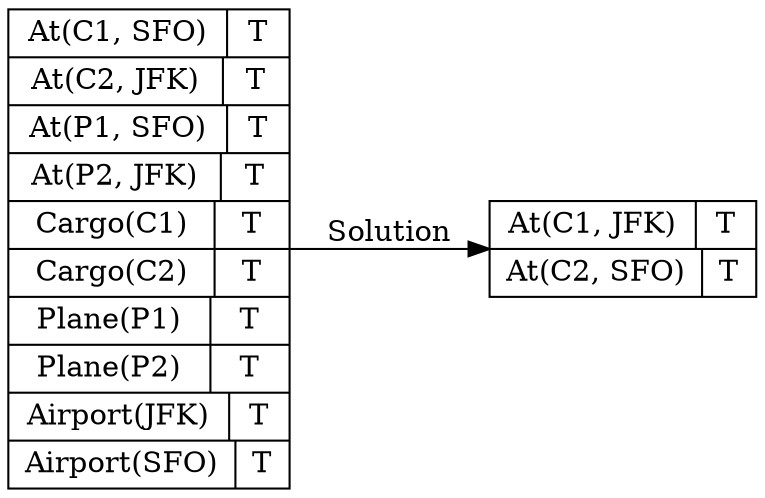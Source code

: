 digraph G {
rankdir=LR
initial [shape=record    label="{At(C1, SFO) | T}|{At(C2, JFK) | T}|{At(P1, SFO) | T}|{At(P2, JFK) | T}|{Cargo(C1) | T}|{Cargo(C2) | T}|{Plane(P1) | T}|{Plane(P2) | T}|{Airport(JFK) | T}|{Airport(SFO) | T}"];

goal [shape=record    label="{At(C1, JFK) |T}|{At(C2, SFO) | T}"];
initial -> goal [label="Solution"]

}
